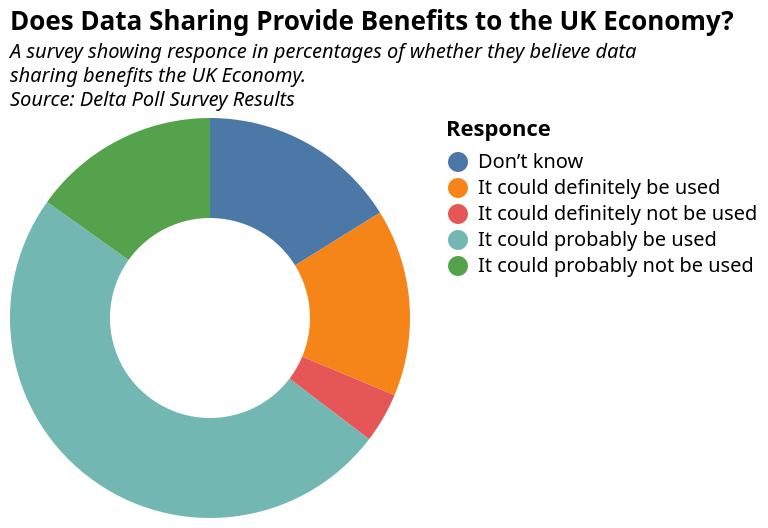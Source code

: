 {
  "$schema": "https://vega.github.io/schema/vega-lite/v5.json",
  "title": {
    "text": "Does Data Sharing Provide Benefits to the UK Economy?",
    "subtitle": [
      "A survey showing responce in percentages of whether they believe data",
      "sharing benefits the UK Economy.",
      "Source: Delta Poll Survey Results"
    ],
    "subtitleFontStyle": "italic",
    "subtitleFontSize": 10,
    "anchor": "start",
    "color": "black"
  },
  "width": 200,
  "height": 200,
  "data": {
    "values": [
      {
        "Responce": "It could definitely be used",
        "value": 15
      },
      {
        "Responce": "It could probably be used",
        "value": 49
      },
      {
        "Responce": "It could probably not be used",
        "value": 15
      },
      {
        "Responce": "It could definitely not be used",
        "value": 4
      },
      {
        "Responce": "Don\u2019t know",
        "value": 16
      }
    ]
  },
  "mark": {
    "type": "arc",
    "innerRadius": 50
  },
  "encoding": {
    "theta": {
      "field": "value",
      "type": "quantitative"
    },
    "color": {
      "field": "Responce",
      "type": "nominal"
    },
    "tooltip": [
      {
        "field": "Responce",
        "title": "Responce"
      },
      {
        "field": "value",
        "title": "Percent"
      }
    ]
  }
}
